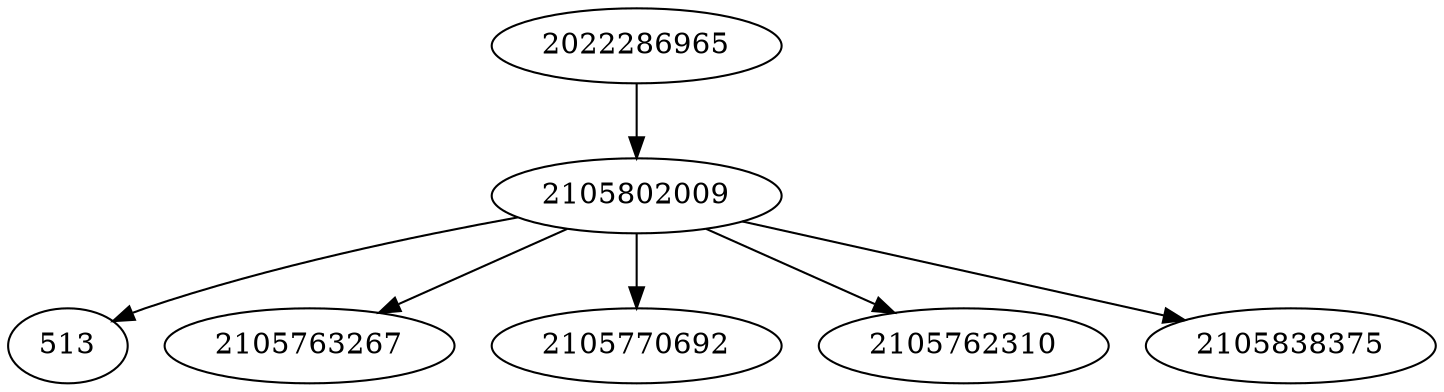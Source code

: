 strict digraph  {
513;
2105763267;
2105770692;
2105762310;
2105838375;
2022286965;
2105802009;
2022286965 -> 2105802009;
2105802009 -> 513;
2105802009 -> 2105838375;
2105802009 -> 2105762310;
2105802009 -> 2105763267;
2105802009 -> 2105770692;
}
